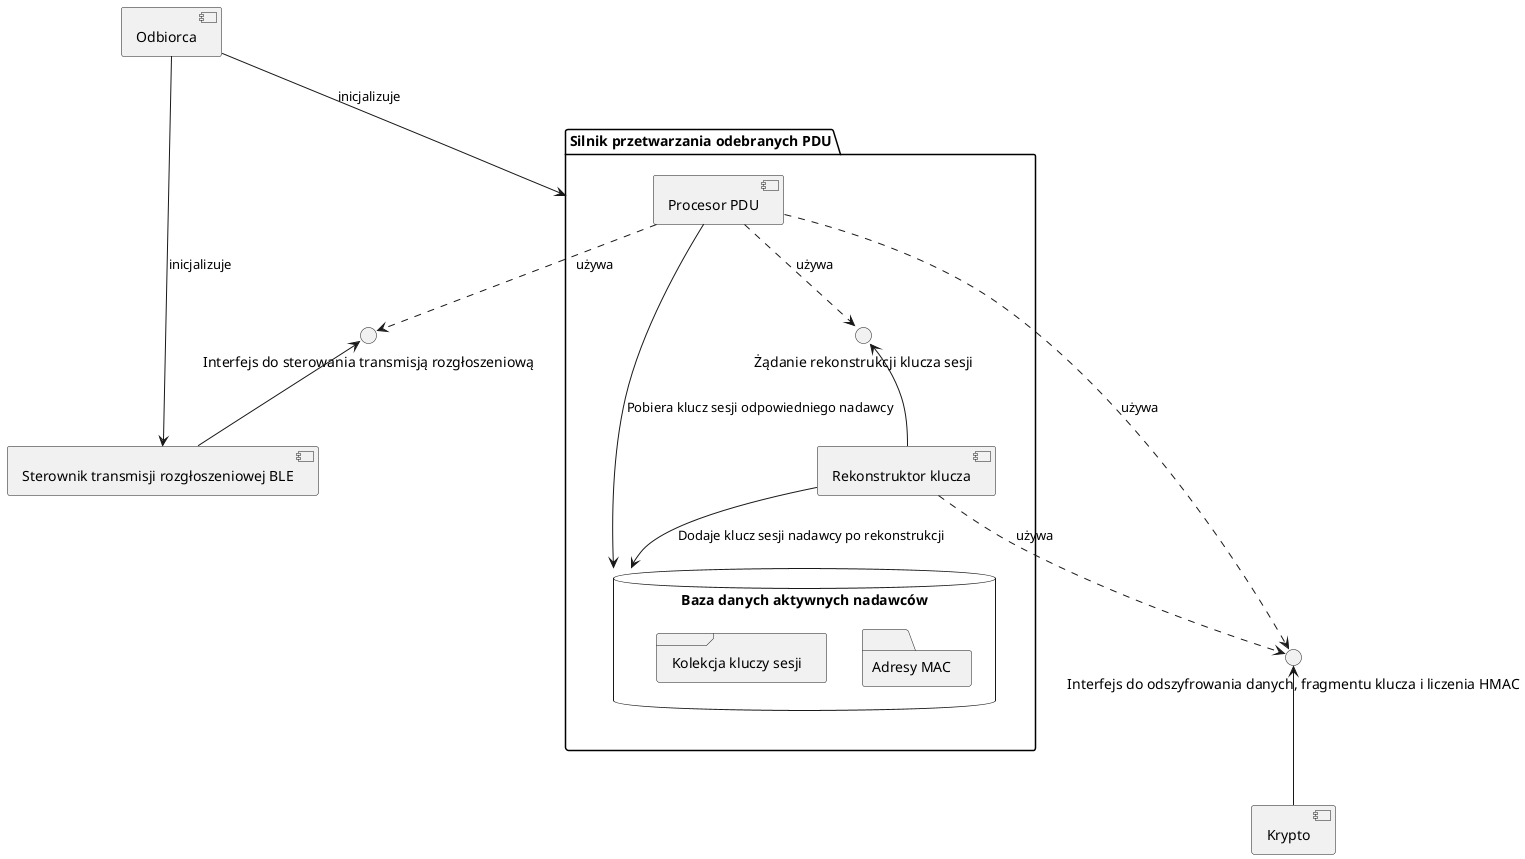 @startuml

component [Odbiorca]

[Odbiorca] --> [Silnik przetwarzania odebranych PDU] : inicjalizuje
[Odbiorca] --> [Sterownik transmisji rozgłoszeniowej BLE] : inicjalizuje



"Interfejs do sterowania transmisją rozgłoszeniową" <-- [Sterownik transmisji rozgłoszeniowej BLE]
"Interfejs do odszyfrowania danych, fragmentu klucza i liczenia HMAC" <-- [Krypto]

package "Silnik przetwarzania odebranych PDU" {
    component [Rekonstruktor klucza]
    component [Procesor PDU]

    database "Baza danych aktywnych nadawców" {
      folder "Adresy MAC" {
      }
      frame "Kolekcja kluczy sesji" {
      }
    }

    "Żądanie rekonstrukcji klucza sesji" <-- [Rekonstruktor klucza]
    [Procesor PDU] ..> "Żądanie rekonstrukcji klucza sesji" : używa
    [Procesor PDU] ..> "Interfejs do sterowania transmisją rozgłoszeniową" : używa
    [Procesor PDU] ..> "Interfejs do odszyfrowania danych, fragmentu klucza i liczenia HMAC" : używa

    [Rekonstruktor klucza] ..> "Interfejs do odszyfrowania danych, fragmentu klucza i liczenia HMAC" : używa

    [Procesor PDU] --> [Baza danych aktywnych nadawców] : Pobiera klucz sesji odpowiedniego nadawcy
    [Rekonstruktor klucza] --> [Baza danych aktywnych nadawców] : Dodaje klucz sesji nadawcy po rekonstrukcji


}

@enduml
